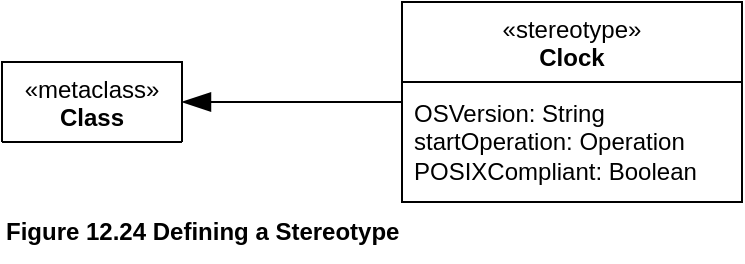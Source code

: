 <mxfile version="21.6.5" type="device" pages="8">
  <diagram name="Fig. 12.24" id="-9gmDzZ07Eyo2ONmhZ_K">
    <mxGraphModel dx="880" dy="511" grid="1" gridSize="10" guides="1" tooltips="1" connect="1" arrows="1" fold="1" page="1" pageScale="1" pageWidth="1169" pageHeight="827" math="0" shadow="0">
      <root>
        <mxCell id="0" />
        <mxCell id="1" parent="0" />
        <mxCell id="NRaokr2PaoaGWwxYJHFl-1" value="«metaclass»&lt;br&gt;&lt;b&gt;Class&lt;/b&gt;" style="swimlane;fontStyle=0;align=center;verticalAlign=top;childLayout=stackLayout;horizontal=1;startSize=48;horizontalStack=0;resizeParent=1;resizeParentMax=0;resizeLast=0;collapsible=0;marginBottom=0;html=1;whiteSpace=wrap;" parent="1" vertex="1">
          <mxGeometry y="30" width="90" height="40" as="geometry" />
        </mxCell>
        <mxCell id="NRaokr2PaoaGWwxYJHFl-4" style="edgeStyle=orthogonalEdgeStyle;rounded=0;orthogonalLoop=1;jettySize=auto;html=1;entryX=1;entryY=0.5;entryDx=0;entryDy=0;endSize=12;endArrow=blockThin;endFill=1;" parent="1" source="NRaokr2PaoaGWwxYJHFl-2" target="NRaokr2PaoaGWwxYJHFl-1" edge="1">
          <mxGeometry relative="1" as="geometry" />
        </mxCell>
        <mxCell id="NRaokr2PaoaGWwxYJHFl-2" value="«stereotype»&lt;br&gt;&lt;b&gt;Clock&lt;/b&gt;" style="swimlane;fontStyle=0;align=center;verticalAlign=top;childLayout=stackLayout;horizontal=1;startSize=40;horizontalStack=0;resizeParent=1;resizeParentMax=0;resizeLast=0;collapsible=0;marginBottom=0;html=1;whiteSpace=wrap;" parent="1" vertex="1">
          <mxGeometry x="200" width="170" height="100" as="geometry" />
        </mxCell>
        <mxCell id="NRaokr2PaoaGWwxYJHFl-3" value="OSVersion: String&lt;br&gt;startOperation: Operation&lt;br&gt;POSIXCompliant: Boolean" style="text;html=1;strokeColor=none;fillColor=none;align=left;verticalAlign=middle;spacingLeft=4;spacingRight=4;overflow=hidden;rotatable=0;points=[[0,0.5],[1,0.5]];portConstraint=eastwest;whiteSpace=wrap;" parent="NRaokr2PaoaGWwxYJHFl-2" vertex="1">
          <mxGeometry y="40" width="170" height="60" as="geometry" />
        </mxCell>
        <mxCell id="NRaokr2PaoaGWwxYJHFl-5" value="&lt;b&gt;Figure 12.24 Defining a Stereotype&lt;/b&gt;" style="text;html=1;align=left;verticalAlign=middle;resizable=0;points=[];autosize=1;strokeColor=none;fillColor=none;" parent="1" vertex="1">
          <mxGeometry y="100" width="220" height="30" as="geometry" />
        </mxCell>
      </root>
    </mxGraphModel>
  </diagram>
  <diagram name="Fig. 12.25" id="6K76hDjOVkO4jY5QAG9M">
    <mxGraphModel dx="880" dy="511" grid="1" gridSize="10" guides="1" tooltips="1" connect="1" arrows="1" fold="1" page="1" pageScale="1" pageWidth="1169" pageHeight="827" math="0" shadow="0">
      <root>
        <mxCell id="I7KEVsQi_iXyrKsETJeq-0" />
        <mxCell id="I7KEVsQi_iXyrKsETJeq-1" parent="I7KEVsQi_iXyrKsETJeq-0" />
        <mxCell id="I7KEVsQi_iXyrKsETJeq-7" value="«Clock»&lt;br&gt;&lt;b&gt;StopWatch&lt;/b&gt;" style="swimlane;fontStyle=0;align=center;verticalAlign=middle;childLayout=stackLayout;horizontal=1;startSize=60;horizontalStack=0;resizeParent=1;resizeParentMax=0;resizeLast=0;collapsible=0;marginBottom=0;html=1;whiteSpace=wrap;" parent="I7KEVsQi_iXyrKsETJeq-1" vertex="1">
          <mxGeometry width="110" height="60" as="geometry" />
        </mxCell>
        <mxCell id="I7KEVsQi_iXyrKsETJeq-8" value="«Creator, Clock»&lt;br&gt;&lt;b&gt;StopWatch&lt;/b&gt;" style="swimlane;fontStyle=0;align=center;verticalAlign=middle;childLayout=stackLayout;horizontal=1;startSize=60;horizontalStack=0;resizeParent=1;resizeParentMax=0;resizeLast=0;collapsible=0;marginBottom=0;html=1;whiteSpace=wrap;" parent="I7KEVsQi_iXyrKsETJeq-1" vertex="1">
          <mxGeometry y="80" width="110" height="60" as="geometry" />
        </mxCell>
        <mxCell id="I7KEVsQi_iXyrKsETJeq-9" value="&lt;b&gt;StopWatch&lt;/b&gt;" style="whiteSpace=wrap;html=1;spacingTop=12;" parent="I7KEVsQi_iXyrKsETJeq-1" vertex="1">
          <mxGeometry x="160" width="120" height="60" as="geometry" />
        </mxCell>
        <mxCell id="I7KEVsQi_iXyrKsETJeq-10" value="&lt;b&gt;StopWatch&lt;/b&gt;" style="whiteSpace=wrap;html=1;spacingTop=18;" parent="I7KEVsQi_iXyrKsETJeq-1" vertex="1">
          <mxGeometry x="160" y="80" width="120" height="60" as="geometry" />
        </mxCell>
        <mxCell id="I7KEVsQi_iXyrKsETJeq-11" value="&lt;b&gt;StopWatch&lt;/b&gt;" style="sketch=0;pointerEvents=1;shadow=0;dashed=0;html=1;strokeColor=none;fillColor=#505050;labelPosition=center;verticalLabelPosition=bottom;verticalAlign=top;outlineConnect=0;align=center;shape=mxgraph.office.concepts.clock;" parent="I7KEVsQi_iXyrKsETJeq-1" vertex="1">
          <mxGeometry x="335" width="35" height="35" as="geometry" />
        </mxCell>
        <mxCell id="I7KEVsQi_iXyrKsETJeq-12" value="" style="sketch=0;pointerEvents=1;shadow=0;dashed=0;html=1;strokeColor=none;fillColor=#505050;labelPosition=center;verticalLabelPosition=bottom;verticalAlign=top;outlineConnect=0;align=center;shape=mxgraph.office.concepts.clock;" parent="I7KEVsQi_iXyrKsETJeq-1" vertex="1">
          <mxGeometry x="250" y="10" width="20" height="20" as="geometry" />
        </mxCell>
        <mxCell id="I7KEVsQi_iXyrKsETJeq-13" value="" style="sketch=0;pointerEvents=1;shadow=0;dashed=0;html=1;strokeColor=none;fillColor=#505050;labelPosition=center;verticalLabelPosition=bottom;verticalAlign=top;outlineConnect=0;align=center;shape=mxgraph.office.concepts.clock;" parent="I7KEVsQi_iXyrKsETJeq-1" vertex="1">
          <mxGeometry x="250" y="90" width="20" height="20" as="geometry" />
        </mxCell>
        <mxCell id="I7KEVsQi_iXyrKsETJeq-14" value="" style="shape=umlActor;verticalLabelPosition=bottom;verticalAlign=top;html=1;outlineConnect=0;" parent="I7KEVsQi_iXyrKsETJeq-1" vertex="1">
          <mxGeometry x="230" y="90" width="10" height="20" as="geometry" />
        </mxCell>
        <mxCell id="I7KEVsQi_iXyrKsETJeq-15" value="&lt;b&gt;Figure 12.25 Presentation Options for an Extended Class&lt;/b&gt;" style="text;html=1;align=left;verticalAlign=middle;resizable=0;points=[];autosize=1;strokeColor=none;fillColor=none;" parent="I7KEVsQi_iXyrKsETJeq-1" vertex="1">
          <mxGeometry y="140" width="350" height="30" as="geometry" />
        </mxCell>
      </root>
    </mxGraphModel>
  </diagram>
  <diagram id="DnRP_BA48VP7wtW9L9I2" name="Fig. 12.26">
    <mxGraphModel dx="880" dy="545" grid="1" gridSize="10" guides="1" tooltips="1" connect="1" arrows="1" fold="1" page="1" pageScale="1" pageWidth="1169" pageHeight="827" math="0" shadow="0">
      <root>
        <mxCell id="0" />
        <mxCell id="1" parent="0" />
        <mxCell id="L2bsI77y_LTAUiJe4VnX-3" style="edgeStyle=orthogonalEdgeStyle;rounded=0;orthogonalLoop=1;jettySize=auto;html=1;exitX=0.5;exitY=1;exitDx=0;exitDy=0;endArrow=none;endFill=0;" edge="1" parent="1" source="L2bsI77y_LTAUiJe4VnX-1" target="L2bsI77y_LTAUiJe4VnX-2">
          <mxGeometry relative="1" as="geometry" />
        </mxCell>
        <mxCell id="L2bsI77y_LTAUiJe4VnX-8" value="type" style="edgeLabel;html=1;align=center;verticalAlign=middle;resizable=0;points=[];fontSize=11;fontFamily=Helvetica;fontColor=default;" vertex="1" connectable="0" parent="L2bsI77y_LTAUiJe4VnX-3">
          <mxGeometry x="-0.06" y="4" relative="1" as="geometry">
            <mxPoint x="10" as="offset" />
          </mxGeometry>
        </mxCell>
        <mxCell id="L2bsI77y_LTAUiJe4VnX-1" value="&lt;p style=&quot;margin:0px;margin-top:4px;text-align:center;text-decoration:underline;&quot;&gt;&lt;b&gt;:Class&lt;/b&gt;&lt;/p&gt;&lt;hr&gt;&lt;p style=&quot;margin:0px;margin-left:8px;&quot;&gt;name = &quot;Class&quot;&lt;/p&gt;" style="verticalAlign=top;align=left;overflow=fill;fontSize=12;fontFamily=Helvetica;html=1;whiteSpace=wrap;" vertex="1" parent="1">
          <mxGeometry width="120" height="60" as="geometry" />
        </mxCell>
        <mxCell id="L2bsI77y_LTAUiJe4VnX-5" style="edgeStyle=orthogonalEdgeStyle;shape=connector;rounded=0;orthogonalLoop=1;jettySize=auto;html=1;labelBackgroundColor=default;strokeColor=default;fontFamily=Helvetica;fontSize=11;fontColor=default;endArrow=none;endFill=0;" edge="1" parent="1" source="L2bsI77y_LTAUiJe4VnX-2" target="L2bsI77y_LTAUiJe4VnX-4">
          <mxGeometry relative="1" as="geometry" />
        </mxCell>
        <mxCell id="L2bsI77y_LTAUiJe4VnX-9" value="memberEnd" style="edgeLabel;html=1;align=center;verticalAlign=middle;resizable=0;points=[];fontSize=11;fontFamily=Helvetica;fontColor=default;" vertex="1" connectable="0" parent="L2bsI77y_LTAUiJe4VnX-5">
          <mxGeometry x="-0.15" y="-1" relative="1" as="geometry">
            <mxPoint y="10" as="offset" />
          </mxGeometry>
        </mxCell>
        <mxCell id="L2bsI77y_LTAUiJe4VnX-14" style="edgeStyle=orthogonalEdgeStyle;shape=connector;rounded=0;orthogonalLoop=1;jettySize=auto;html=1;exitX=1;exitY=0.25;exitDx=0;exitDy=0;entryX=0;entryY=0.5;entryDx=0;entryDy=0;labelBackgroundColor=default;strokeColor=default;fontFamily=Helvetica;fontSize=11;fontColor=default;endArrow=none;endFill=0;" edge="1" parent="1" source="L2bsI77y_LTAUiJe4VnX-2" target="L2bsI77y_LTAUiJe4VnX-11">
          <mxGeometry relative="1" as="geometry">
            <Array as="points">
              <mxPoint x="160" y="135" />
              <mxPoint x="160" y="30" />
            </Array>
          </mxGeometry>
        </mxCell>
        <mxCell id="L2bsI77y_LTAUiJe4VnX-15" value="ownedAttribute" style="edgeLabel;html=1;align=center;verticalAlign=middle;resizable=0;points=[];fontSize=11;fontFamily=Helvetica;fontColor=default;" vertex="1" connectable="0" parent="L2bsI77y_LTAUiJe4VnX-14">
          <mxGeometry x="-0.586" y="-2" relative="1" as="geometry">
            <mxPoint x="39" y="7" as="offset" />
          </mxGeometry>
        </mxCell>
        <mxCell id="L2bsI77y_LTAUiJe4VnX-2" value="&lt;p style=&quot;margin:0px;margin-top:4px;text-align:center;text-decoration:underline;&quot;&gt;&lt;b&gt;:Property&lt;/b&gt;&lt;/p&gt;&lt;hr&gt;&lt;p style=&quot;margin:0px;margin-left:8px;&quot;&gt;isComposite = false&lt;/p&gt;" style="verticalAlign=top;align=left;overflow=fill;fontSize=12;fontFamily=Helvetica;html=1;whiteSpace=wrap;" vertex="1" parent="1">
          <mxGeometry y="120" width="120" height="60" as="geometry" />
        </mxCell>
        <mxCell id="L2bsI77y_LTAUiJe4VnX-7" style="edgeStyle=orthogonalEdgeStyle;shape=connector;rounded=0;orthogonalLoop=1;jettySize=auto;html=1;labelBackgroundColor=default;strokeColor=default;fontFamily=Helvetica;fontSize=11;fontColor=default;endArrow=none;endFill=0;" edge="1" parent="1" source="L2bsI77y_LTAUiJe4VnX-4" target="L2bsI77y_LTAUiJe4VnX-6">
          <mxGeometry relative="1" as="geometry" />
        </mxCell>
        <mxCell id="L2bsI77y_LTAUiJe4VnX-10" value="ownedEnd,&lt;br&gt;memberEnd" style="edgeLabel;html=1;align=center;verticalAlign=middle;resizable=0;points=[];fontSize=11;fontFamily=Helvetica;fontColor=default;" vertex="1" connectable="0" parent="L2bsI77y_LTAUiJe4VnX-7">
          <mxGeometry x="-0.2" relative="1" as="geometry">
            <mxPoint x="13" y="16" as="offset" />
          </mxGeometry>
        </mxCell>
        <mxCell id="L2bsI77y_LTAUiJe4VnX-4" value="&lt;p style=&quot;margin:0px;margin-top:4px;text-align:center;text-decoration:underline;&quot;&gt;&lt;b&gt;:Extension&lt;/b&gt;&lt;/p&gt;&lt;hr&gt;&lt;p style=&quot;margin:0px;margin-left:8px;&quot;&gt;isRequired = false&lt;/p&gt;" style="verticalAlign=top;align=left;overflow=fill;fontSize=12;fontFamily=Helvetica;html=1;whiteSpace=wrap;fontColor=default;" vertex="1" parent="1">
          <mxGeometry x="200" y="120" width="120" height="60" as="geometry" />
        </mxCell>
        <mxCell id="L2bsI77y_LTAUiJe4VnX-12" style="edgeStyle=orthogonalEdgeStyle;shape=connector;rounded=0;orthogonalLoop=1;jettySize=auto;html=1;labelBackgroundColor=default;strokeColor=default;fontFamily=Helvetica;fontSize=11;fontColor=default;endArrow=none;endFill=0;" edge="1" parent="1" source="L2bsI77y_LTAUiJe4VnX-6" target="L2bsI77y_LTAUiJe4VnX-11">
          <mxGeometry relative="1" as="geometry" />
        </mxCell>
        <mxCell id="L2bsI77y_LTAUiJe4VnX-13" value="type" style="edgeLabel;html=1;align=center;verticalAlign=middle;resizable=0;points=[];fontSize=11;fontFamily=Helvetica;fontColor=default;" vertex="1" connectable="0" parent="L2bsI77y_LTAUiJe4VnX-12">
          <mxGeometry x="0.28" y="1" relative="1" as="geometry">
            <mxPoint x="-16" as="offset" />
          </mxGeometry>
        </mxCell>
        <mxCell id="L2bsI77y_LTAUiJe4VnX-6" value="&lt;p style=&quot;margin:0px;margin-top:4px;text-align:center;text-decoration:underline;&quot;&gt;&lt;b&gt;:ExtensionEnd&lt;/b&gt;&lt;/p&gt;&lt;hr&gt;&lt;p style=&quot;margin:0px;margin-left:8px;&quot;&gt;isComposite = true&lt;/p&gt;" style="verticalAlign=top;align=left;overflow=fill;fontSize=12;fontFamily=Helvetica;html=1;whiteSpace=wrap;fontColor=default;" vertex="1" parent="1">
          <mxGeometry x="400" y="120" width="120" height="60" as="geometry" />
        </mxCell>
        <mxCell id="L2bsI77y_LTAUiJe4VnX-17" style="edgeStyle=orthogonalEdgeStyle;shape=connector;rounded=0;orthogonalLoop=1;jettySize=auto;html=1;labelBackgroundColor=default;strokeColor=default;fontFamily=Helvetica;fontSize=11;fontColor=default;endArrow=none;endFill=0;" edge="1" parent="1" source="L2bsI77y_LTAUiJe4VnX-11" target="L2bsI77y_LTAUiJe4VnX-16">
          <mxGeometry relative="1" as="geometry" />
        </mxCell>
        <mxCell id="L2bsI77y_LTAUiJe4VnX-21" style="edgeStyle=orthogonalEdgeStyle;shape=connector;rounded=0;orthogonalLoop=1;jettySize=auto;html=1;labelBackgroundColor=default;strokeColor=default;fontFamily=Helvetica;fontSize=11;fontColor=default;endArrow=none;endFill=0;entryX=0;entryY=0.5;entryDx=0;entryDy=0;" edge="1" parent="1" source="L2bsI77y_LTAUiJe4VnX-11" target="L2bsI77y_LTAUiJe4VnX-20">
          <mxGeometry relative="1" as="geometry" />
        </mxCell>
        <mxCell id="L2bsI77y_LTAUiJe4VnX-23" style="edgeStyle=orthogonalEdgeStyle;shape=connector;rounded=0;orthogonalLoop=1;jettySize=auto;html=1;labelBackgroundColor=default;strokeColor=default;fontFamily=Helvetica;fontSize=11;fontColor=default;endArrow=none;endFill=0;entryX=0;entryY=0.5;entryDx=0;entryDy=0;" edge="1" parent="1" source="L2bsI77y_LTAUiJe4VnX-11" target="L2bsI77y_LTAUiJe4VnX-22">
          <mxGeometry relative="1" as="geometry" />
        </mxCell>
        <mxCell id="L2bsI77y_LTAUiJe4VnX-11" value="&lt;p style=&quot;margin:0px;margin-top:4px;text-align:center;text-decoration:underline;&quot;&gt;&lt;b&gt;:Stereotype&lt;/b&gt;&lt;/p&gt;&lt;hr&gt;&lt;p style=&quot;margin:0px;margin-left:8px;&quot;&gt;name = &quot;Clock&quot;&lt;/p&gt;" style="verticalAlign=top;align=left;overflow=fill;fontSize=12;fontFamily=Helvetica;html=1;whiteSpace=wrap;fontColor=default;" vertex="1" parent="1">
          <mxGeometry x="400" width="120" height="60" as="geometry" />
        </mxCell>
        <mxCell id="L2bsI77y_LTAUiJe4VnX-27" style="edgeStyle=orthogonalEdgeStyle;shape=connector;rounded=0;orthogonalLoop=1;jettySize=auto;html=1;labelBackgroundColor=default;strokeColor=default;fontFamily=Helvetica;fontSize=11;fontColor=default;endArrow=none;endFill=0;" edge="1" parent="1" source="L2bsI77y_LTAUiJe4VnX-16" target="L2bsI77y_LTAUiJe4VnX-26">
          <mxGeometry relative="1" as="geometry" />
        </mxCell>
        <mxCell id="L2bsI77y_LTAUiJe4VnX-28" value="type" style="edgeLabel;html=1;align=center;verticalAlign=middle;resizable=0;points=[];fontSize=11;fontFamily=Helvetica;fontColor=default;" vertex="1" connectable="0" parent="L2bsI77y_LTAUiJe4VnX-27">
          <mxGeometry x="0.1" relative="1" as="geometry">
            <mxPoint x="10" y="-10" as="offset" />
          </mxGeometry>
        </mxCell>
        <mxCell id="L2bsI77y_LTAUiJe4VnX-16" value="&lt;p style=&quot;margin:0px;margin-top:4px;text-align:center;text-decoration:underline;&quot;&gt;&lt;b&gt;:Property&lt;/b&gt;&lt;/p&gt;&lt;hr&gt;&lt;p style=&quot;margin:0px;margin-left:8px;&quot;&gt;name = &quot;OSVersion&quot;&lt;/p&gt;" style="verticalAlign=top;align=left;overflow=fill;fontSize=12;fontFamily=Helvetica;html=1;whiteSpace=wrap;fontColor=default;" vertex="1" parent="1">
          <mxGeometry x="560" width="160" height="60" as="geometry" />
        </mxCell>
        <mxCell id="L2bsI77y_LTAUiJe4VnX-31" style="edgeStyle=orthogonalEdgeStyle;shape=connector;rounded=0;orthogonalLoop=1;jettySize=auto;html=1;labelBackgroundColor=default;strokeColor=default;fontFamily=Helvetica;fontSize=11;fontColor=default;endArrow=none;endFill=0;" edge="1" parent="1" source="L2bsI77y_LTAUiJe4VnX-20" target="L2bsI77y_LTAUiJe4VnX-30">
          <mxGeometry relative="1" as="geometry" />
        </mxCell>
        <mxCell id="L2bsI77y_LTAUiJe4VnX-32" value="type" style="edgeLabel;html=1;align=center;verticalAlign=middle;resizable=0;points=[];fontSize=11;fontFamily=Helvetica;fontColor=default;" vertex="1" connectable="0" parent="L2bsI77y_LTAUiJe4VnX-31">
          <mxGeometry relative="1" as="geometry">
            <mxPoint x="12" y="-11" as="offset" />
          </mxGeometry>
        </mxCell>
        <mxCell id="L2bsI77y_LTAUiJe4VnX-20" value="&lt;p style=&quot;margin:0px;margin-top:4px;text-align:center;text-decoration:underline;&quot;&gt;&lt;b&gt;:Property&lt;/b&gt;&lt;/p&gt;&lt;hr&gt;&lt;p style=&quot;margin:0px;margin-left:8px;&quot;&gt;name = &quot;startOeration&quot;&lt;/p&gt;" style="verticalAlign=top;align=left;overflow=fill;fontSize=12;fontFamily=Helvetica;html=1;whiteSpace=wrap;fontColor=default;" vertex="1" parent="1">
          <mxGeometry x="560" y="120" width="160" height="60" as="geometry" />
        </mxCell>
        <mxCell id="L2bsI77y_LTAUiJe4VnX-34" style="edgeStyle=orthogonalEdgeStyle;shape=connector;rounded=0;orthogonalLoop=1;jettySize=auto;html=1;labelBackgroundColor=default;strokeColor=default;fontFamily=Helvetica;fontSize=11;fontColor=default;endArrow=none;endFill=0;" edge="1" parent="1" source="L2bsI77y_LTAUiJe4VnX-22" target="L2bsI77y_LTAUiJe4VnX-33">
          <mxGeometry relative="1" as="geometry" />
        </mxCell>
        <mxCell id="L2bsI77y_LTAUiJe4VnX-35" value="type" style="edgeLabel;html=1;align=center;verticalAlign=middle;resizable=0;points=[];fontSize=11;fontFamily=Helvetica;fontColor=default;" vertex="1" connectable="0" parent="L2bsI77y_LTAUiJe4VnX-34">
          <mxGeometry x="0.267" y="1" relative="1" as="geometry">
            <mxPoint x="4" y="-10" as="offset" />
          </mxGeometry>
        </mxCell>
        <mxCell id="L2bsI77y_LTAUiJe4VnX-22" value="&lt;p style=&quot;margin:0px;margin-top:4px;text-align:center;text-decoration:underline;&quot;&gt;&lt;b&gt;:Property&lt;/b&gt;&lt;/p&gt;&lt;hr&gt;&lt;p style=&quot;margin:0px;margin-left:8px;&quot;&gt;name = &quot;POSIXCompliant&quot;&lt;/p&gt;" style="verticalAlign=top;align=left;overflow=fill;fontSize=12;fontFamily=Helvetica;html=1;whiteSpace=wrap;fontColor=default;" vertex="1" parent="1">
          <mxGeometry x="560" y="220" width="160" height="60" as="geometry" />
        </mxCell>
        <mxCell id="L2bsI77y_LTAUiJe4VnX-26" value="&lt;p style=&quot;margin:0px;margin-top:4px;text-align:center;text-decoration:underline;&quot;&gt;&lt;b&gt;:PrimitiveType&lt;/b&gt;&lt;/p&gt;&lt;hr&gt;&lt;p style=&quot;margin:0px;margin-left:8px;&quot;&gt;name = &quot;String&quot;&lt;/p&gt;" style="verticalAlign=top;align=left;overflow=fill;fontSize=12;fontFamily=Helvetica;html=1;whiteSpace=wrap;fontColor=default;" vertex="1" parent="1">
          <mxGeometry x="780" width="120" height="60" as="geometry" />
        </mxCell>
        <mxCell id="L2bsI77y_LTAUiJe4VnX-30" value="&lt;p style=&quot;margin:0px;margin-top:4px;text-align:center;text-decoration:underline;&quot;&gt;&lt;b&gt;:Class&lt;/b&gt;&lt;/p&gt;&lt;hr&gt;&lt;p style=&quot;margin:0px;margin-left:8px;&quot;&gt;name = &quot;Operation&quot;&lt;/p&gt;" style="verticalAlign=top;align=left;overflow=fill;fontSize=12;fontFamily=Helvetica;html=1;whiteSpace=wrap;fontColor=default;" vertex="1" parent="1">
          <mxGeometry x="780" y="120" width="140" height="60" as="geometry" />
        </mxCell>
        <mxCell id="L2bsI77y_LTAUiJe4VnX-33" value="&lt;p style=&quot;margin:0px;margin-top:4px;text-align:center;text-decoration:underline;&quot;&gt;&lt;b&gt;:PrimitiveType&lt;/b&gt;&lt;/p&gt;&lt;hr&gt;&lt;p style=&quot;margin:0px;margin-left:8px;&quot;&gt;name = &quot;Boolean&quot;&lt;/p&gt;" style="verticalAlign=top;align=left;overflow=fill;fontSize=12;fontFamily=Helvetica;html=1;whiteSpace=wrap;fontColor=default;" vertex="1" parent="1">
          <mxGeometry x="780" y="220" width="130" height="60" as="geometry" />
        </mxCell>
        <mxCell id="L2bsI77y_LTAUiJe4VnX-36" value="&lt;b&gt;Figure 12.26 An Instance Diagram when Defining a Stereotype&lt;/b&gt;" style="text;html=1;align=left;verticalAlign=middle;resizable=0;points=[];autosize=1;strokeColor=none;fillColor=none;fontSize=11;fontFamily=Helvetica;fontColor=default;" vertex="1" parent="1">
          <mxGeometry y="280" width="350" height="30" as="geometry" />
        </mxCell>
      </root>
    </mxGraphModel>
  </diagram>
  <diagram id="SQMLAIwadkvvGh_mCprM" name="Fig. 12.27">
    <mxGraphModel dx="880" dy="545" grid="1" gridSize="10" guides="1" tooltips="1" connect="1" arrows="1" fold="1" page="1" pageScale="1" pageWidth="1169" pageHeight="827" math="0" shadow="0">
      <root>
        <mxCell id="0" />
        <mxCell id="1" parent="0" />
        <mxCell id="RvCCCSQ_e1oQ-5Q8yr0Z-1" value="«metaclass»&lt;br&gt;&lt;b&gt;Component&lt;/b&gt;" style="swimlane;fontStyle=0;align=center;verticalAlign=top;childLayout=stackLayout;horizontal=1;startSize=48;horizontalStack=0;resizeParent=1;resizeParentMax=0;resizeLast=0;collapsible=0;marginBottom=0;html=1;whiteSpace=wrap;fontFamily=Helvetica;fontSize=11;fontColor=default;" vertex="1" parent="1">
          <mxGeometry y="30" width="90" height="40" as="geometry" />
        </mxCell>
        <mxCell id="RvCCCSQ_e1oQ-5Q8yr0Z-2" value="«metaclass»&lt;br&gt;&lt;b&gt;Class&lt;/b&gt;" style="swimlane;fontStyle=0;align=center;verticalAlign=top;childLayout=stackLayout;horizontal=1;startSize=48;horizontalStack=0;resizeParent=1;resizeParentMax=0;resizeLast=0;collapsible=0;marginBottom=0;html=1;whiteSpace=wrap;fontFamily=Helvetica;fontSize=11;fontColor=default;" vertex="1" parent="1">
          <mxGeometry y="140" width="90" height="40" as="geometry" />
        </mxCell>
        <mxCell id="RvCCCSQ_e1oQ-5Q8yr0Z-5" style="edgeStyle=orthogonalEdgeStyle;shape=connector;rounded=0;orthogonalLoop=1;jettySize=auto;html=1;entryX=1;entryY=0.5;entryDx=0;entryDy=0;labelBackgroundColor=default;strokeColor=default;fontFamily=Helvetica;fontSize=11;fontColor=default;endArrow=blockThin;endFill=1;endSize=12;" edge="1" parent="1" source="RvCCCSQ_e1oQ-5Q8yr0Z-3" target="RvCCCSQ_e1oQ-5Q8yr0Z-1">
          <mxGeometry relative="1" as="geometry" />
        </mxCell>
        <mxCell id="RvCCCSQ_e1oQ-5Q8yr0Z-3" value="«stereotype»&lt;br&gt;&lt;b&gt;Clock&lt;/b&gt;" style="swimlane;fontStyle=0;align=center;verticalAlign=top;childLayout=stackLayout;horizontal=1;startSize=40;horizontalStack=0;resizeParent=1;resizeParentMax=0;resizeLast=0;collapsible=0;marginBottom=0;html=1;whiteSpace=wrap;" vertex="1" parent="1">
          <mxGeometry x="200" width="170" height="100" as="geometry" />
        </mxCell>
        <mxCell id="RvCCCSQ_e1oQ-5Q8yr0Z-4" value="OSVersion: String&lt;br&gt;startOperation: Operation&lt;br&gt;POSIXCompliant: Boolean" style="text;html=1;strokeColor=none;fillColor=none;align=left;verticalAlign=middle;spacingLeft=4;spacingRight=4;overflow=hidden;rotatable=0;points=[[0,0.5],[1,0.5]];portConstraint=eastwest;whiteSpace=wrap;" vertex="1" parent="RvCCCSQ_e1oQ-5Q8yr0Z-3">
          <mxGeometry y="40" width="170" height="60" as="geometry" />
        </mxCell>
        <mxCell id="RvCCCSQ_e1oQ-5Q8yr0Z-8" style="edgeStyle=orthogonalEdgeStyle;shape=connector;rounded=0;orthogonalLoop=1;jettySize=auto;html=1;labelBackgroundColor=default;strokeColor=default;fontFamily=Helvetica;fontSize=11;fontColor=default;endArrow=blockThin;endFill=1;endSize=12;" edge="1" parent="1" source="RvCCCSQ_e1oQ-5Q8yr0Z-6" target="RvCCCSQ_e1oQ-5Q8yr0Z-2">
          <mxGeometry relative="1" as="geometry" />
        </mxCell>
        <mxCell id="RvCCCSQ_e1oQ-5Q8yr0Z-9" value="{required}" style="edgeLabel;html=1;align=center;verticalAlign=middle;resizable=0;points=[];fontSize=11;fontFamily=Helvetica;fontColor=default;labelBackgroundColor=none;" vertex="1" connectable="0" parent="RvCCCSQ_e1oQ-5Q8yr0Z-8">
          <mxGeometry x="-0.218" relative="1" as="geometry">
            <mxPoint y="10" as="offset" />
          </mxGeometry>
        </mxCell>
        <mxCell id="RvCCCSQ_e1oQ-5Q8yr0Z-6" value="«stereotype»&lt;br&gt;&lt;b&gt;Creator&lt;/b&gt;" style="swimlane;fontStyle=0;align=center;verticalAlign=top;childLayout=stackLayout;horizontal=1;startSize=40;horizontalStack=0;resizeParent=1;resizeParentMax=0;resizeLast=0;collapsible=0;marginBottom=0;html=1;whiteSpace=wrap;" vertex="1" parent="1">
          <mxGeometry x="200" y="120" width="170" height="80" as="geometry" />
        </mxCell>
        <mxCell id="RvCCCSQ_e1oQ-5Q8yr0Z-7" value="author: String&lt;br&gt;date: String" style="text;html=1;strokeColor=none;fillColor=none;align=left;verticalAlign=middle;spacingLeft=4;spacingRight=4;overflow=hidden;rotatable=0;points=[[0,0.5],[1,0.5]];portConstraint=eastwest;whiteSpace=wrap;" vertex="1" parent="RvCCCSQ_e1oQ-5Q8yr0Z-6">
          <mxGeometry y="40" width="170" height="40" as="geometry" />
        </mxCell>
        <mxCell id="RvCCCSQ_e1oQ-5Q8yr0Z-10" style="shape=connector;rounded=0;orthogonalLoop=1;jettySize=auto;html=1;exitX=0;exitY=0.5;exitDx=0;exitDy=0;entryX=1;entryY=0.25;entryDx=0;entryDy=0;labelBackgroundColor=default;strokeColor=default;fontFamily=Helvetica;fontSize=11;fontColor=default;endArrow=blockThin;endFill=1;endSize=12;" edge="1" parent="1" source="RvCCCSQ_e1oQ-5Q8yr0Z-4" target="RvCCCSQ_e1oQ-5Q8yr0Z-2">
          <mxGeometry relative="1" as="geometry" />
        </mxCell>
        <mxCell id="RvCCCSQ_e1oQ-5Q8yr0Z-11" value="&lt;b&gt;Figure 12.27 Defining Multiple Stereotypes on Multiple Stereotypes&lt;/b&gt;" style="text;html=1;align=left;verticalAlign=middle;resizable=0;points=[];autosize=1;strokeColor=none;fillColor=none;fontSize=11;fontFamily=Helvetica;fontColor=default;" vertex="1" parent="1">
          <mxGeometry y="200" width="370" height="30" as="geometry" />
        </mxCell>
      </root>
    </mxGraphModel>
  </diagram>
  <diagram id="3A3hAMN4hup6qj-tyA2E" name="Fig. 12.28">
    <mxGraphModel dx="880" dy="545" grid="1" gridSize="10" guides="1" tooltips="1" connect="1" arrows="1" fold="1" page="1" pageScale="1" pageWidth="1169" pageHeight="827" math="0" shadow="0">
      <root>
        <mxCell id="0" />
        <mxCell id="1" parent="0" />
        <mxCell id="-Jm5fDFAu7JgLP3bpeTU-1" value="«Clock»&lt;br&gt;&lt;b&gt;StopWatch&lt;/b&gt;" style="swimlane;fontStyle=0;align=center;verticalAlign=middle;childLayout=stackLayout;horizontal=1;startSize=60;horizontalStack=0;resizeParent=1;resizeParentMax=0;resizeLast=0;collapsible=0;marginBottom=0;html=1;whiteSpace=wrap;" vertex="1" parent="1">
          <mxGeometry width="110" height="60" as="geometry" />
        </mxCell>
        <mxCell id="-Jm5fDFAu7JgLP3bpeTU-2" value="&lt;b&gt;Figure 12.28 Using a Stereotype&lt;/b&gt;" style="text;html=1;align=left;verticalAlign=middle;resizable=0;points=[];autosize=1;strokeColor=none;fillColor=none;fontSize=11;fontFamily=Helvetica;fontColor=default;" vertex="1" parent="1">
          <mxGeometry y="60" width="190" height="30" as="geometry" />
        </mxCell>
      </root>
    </mxGraphModel>
  </diagram>
  <diagram id="sUZU-2nH2OSKQnP12ePc" name="Fig. 12.29">
    <mxGraphModel dx="880" dy="545" grid="1" gridSize="10" guides="1" tooltips="1" connect="1" arrows="1" fold="1" page="1" pageScale="1" pageWidth="1169" pageHeight="827" math="0" shadow="0">
      <root>
        <mxCell id="0" />
        <mxCell id="1" parent="0" />
        <mxCell id="N5hLH62XMQ2chOVkWE6B-1" value="«Clock»&lt;br&gt;&lt;b&gt;StopWatch&lt;/b&gt;" style="swimlane;fontStyle=0;align=center;verticalAlign=middle;childLayout=stackLayout;horizontal=1;startSize=50;horizontalStack=0;resizeParent=1;resizeParentMax=0;resizeLast=0;collapsible=0;marginBottom=0;html=1;whiteSpace=wrap;" vertex="1" parent="1">
          <mxGeometry x="15" width="90" height="50" as="geometry" />
        </mxCell>
        <mxCell id="N5hLH62XMQ2chOVkWE6B-3" style="edgeStyle=orthogonalEdgeStyle;shape=connector;rounded=0;orthogonalLoop=1;jettySize=auto;html=1;labelBackgroundColor=default;strokeColor=default;fontFamily=Helvetica;fontSize=11;fontColor=default;endArrow=oval;endFill=0;dashed=1;dashPattern=1 4;endSize=5;" edge="1" parent="1" source="N5hLH62XMQ2chOVkWE6B-2" target="N5hLH62XMQ2chOVkWE6B-1">
          <mxGeometry relative="1" as="geometry" />
        </mxCell>
        <mxCell id="N5hLH62XMQ2chOVkWE6B-2" value="«Clock»&lt;br&gt;OSVersion = &quot;3.32&quot;&lt;br&gt;startOperation = Click" style="shape=note2;boundedLbl=1;whiteSpace=wrap;html=1;size=12;verticalAlign=bottom;align=left;fontFamily=Helvetica;fontSize=11;fontColor=default;fillColor=none;gradientColor=none;" vertex="1" parent="1">
          <mxGeometry y="80" width="120" height="60" as="geometry" />
        </mxCell>
        <mxCell id="Rznpj361g_tBMAobXsxB-6" style="edgeStyle=orthogonalEdgeStyle;shape=connector;rounded=0;orthogonalLoop=1;jettySize=auto;html=1;labelBackgroundColor=default;strokeColor=default;fontFamily=Helvetica;fontSize=11;fontColor=default;endArrow=none;endFill=0;entryX=0.006;entryY=0.4;entryDx=0;entryDy=0;entryPerimeter=0;" edge="1" parent="1" source="Rznpj361g_tBMAobXsxB-1" target="Rznpj361g_tBMAobXsxB-5">
          <mxGeometry relative="1" as="geometry" />
        </mxCell>
        <mxCell id="Rznpj361g_tBMAobXsxB-8" value="baseClass" style="edgeLabel;html=1;align=center;verticalAlign=middle;resizable=0;points=[];fontSize=11;fontFamily=Helvetica;fontColor=default;" vertex="1" connectable="0" parent="Rznpj361g_tBMAobXsxB-6">
          <mxGeometry x="-0.624" y="2" relative="1" as="geometry">
            <mxPoint x="12" y="12" as="offset" />
          </mxGeometry>
        </mxCell>
        <mxCell id="Rznpj361g_tBMAobXsxB-9" value="extensionClock" style="edgeLabel;html=1;align=center;verticalAlign=middle;resizable=0;points=[];fontSize=11;fontFamily=Helvetica;fontColor=default;" vertex="1" connectable="0" parent="Rznpj361g_tBMAobXsxB-6">
          <mxGeometry x="0.446" relative="1" as="geometry">
            <mxPoint x="-16" y="-10" as="offset" />
          </mxGeometry>
        </mxCell>
        <mxCell id="Rznpj361g_tBMAobXsxB-1" value="&lt;p style=&quot;margin:0px;margin-top:4px;text-align:center;text-decoration:underline;&quot;&gt;&lt;b&gt;:Class&lt;/b&gt;&lt;/p&gt;&lt;hr&gt;&lt;p style=&quot;margin:0px;margin-left:8px;&quot;&gt;name = &quot;Stopwatch&quot;&lt;/p&gt;" style="verticalAlign=top;align=left;overflow=fill;fontSize=12;fontFamily=Helvetica;html=1;whiteSpace=wrap;fontColor=default;" vertex="1" parent="1">
          <mxGeometry x="160" y="3" width="140" height="50" as="geometry" />
        </mxCell>
        <mxCell id="Rznpj361g_tBMAobXsxB-3" style="edgeStyle=orthogonalEdgeStyle;shape=connector;rounded=0;orthogonalLoop=1;jettySize=auto;html=1;exitX=0.5;exitY=0;exitDx=0;exitDy=0;entryX=0.5;entryY=1;entryDx=0;entryDy=0;labelBackgroundColor=default;strokeColor=default;fontFamily=Helvetica;fontSize=11;fontColor=default;endArrow=none;endFill=0;" edge="1" parent="1" source="Rznpj361g_tBMAobXsxB-2" target="Rznpj361g_tBMAobXsxB-1">
          <mxGeometry relative="1" as="geometry" />
        </mxCell>
        <mxCell id="Rznpj361g_tBMAobXsxB-4" value="ownedOperation" style="edgeLabel;html=1;align=center;verticalAlign=middle;resizable=0;points=[];fontSize=11;fontFamily=Helvetica;fontColor=default;" vertex="1" connectable="0" parent="Rznpj361g_tBMAobXsxB-3">
          <mxGeometry x="-0.514" y="-1" relative="1" as="geometry">
            <mxPoint x="46" as="offset" />
          </mxGeometry>
        </mxCell>
        <mxCell id="Rznpj361g_tBMAobXsxB-7" style="shape=connector;rounded=0;orthogonalLoop=1;jettySize=auto;html=1;exitX=1;exitY=0.5;exitDx=0;exitDy=0;entryX=0;entryY=0.75;entryDx=0;entryDy=0;labelBackgroundColor=default;strokeColor=default;fontFamily=Helvetica;fontSize=11;fontColor=default;endArrow=none;endFill=0;" edge="1" parent="1" source="Rznpj361g_tBMAobXsxB-2" target="Rznpj361g_tBMAobXsxB-5">
          <mxGeometry relative="1" as="geometry" />
        </mxCell>
        <mxCell id="Rznpj361g_tBMAobXsxB-10" value="startOperation" style="edgeLabel;html=1;align=center;verticalAlign=middle;resizable=0;points=[];fontSize=11;fontFamily=Helvetica;fontColor=default;" vertex="1" connectable="0" parent="Rznpj361g_tBMAobXsxB-7">
          <mxGeometry x="-0.49" y="-2" relative="1" as="geometry">
            <mxPoint x="20" y="20" as="offset" />
          </mxGeometry>
        </mxCell>
        <mxCell id="Rznpj361g_tBMAobXsxB-2" value="&lt;p style=&quot;margin:0px;margin-top:4px;text-align:center;text-decoration:underline;&quot;&gt;&lt;b&gt;:Operation&lt;/b&gt;&lt;/p&gt;&lt;hr&gt;&lt;p style=&quot;margin:0px;margin-left:8px;&quot;&gt;name = &quot;Click&quot;&lt;/p&gt;" style="verticalAlign=top;align=left;overflow=fill;fontSize=12;fontFamily=Helvetica;html=1;whiteSpace=wrap;fontColor=default;" vertex="1" parent="1">
          <mxGeometry x="160" y="120" width="140" height="50" as="geometry" />
        </mxCell>
        <mxCell id="Rznpj361g_tBMAobXsxB-5" value="&lt;p style=&quot;margin:0px;margin-top:4px;text-align:center;text-decoration:underline;&quot;&gt;&lt;b&gt;:Clock&lt;/b&gt;&lt;/p&gt;&lt;hr&gt;&lt;p style=&quot;margin:0px;margin-left:8px;&quot;&gt;OSVersion = &quot;3.32&quot;&lt;/p&gt;&lt;p style=&quot;margin:0px;margin-left:8px;&quot;&gt;POSIXCompliant = false&lt;/p&gt;" style="verticalAlign=top;align=left;overflow=fill;fontSize=12;fontFamily=Helvetica;html=1;whiteSpace=wrap;fontColor=default;fillColor=none;gradientColor=none;" vertex="1" parent="1">
          <mxGeometry x="400" width="160" height="70" as="geometry" />
        </mxCell>
        <mxCell id="Rznpj361g_tBMAobXsxB-11" value="&lt;b&gt;Figure 12.29 Showing Values of Stereotypes and a Simple Instance Specification&lt;/b&gt;" style="text;html=1;align=left;verticalAlign=middle;resizable=0;points=[];autosize=1;strokeColor=none;fillColor=none;fontSize=11;fontFamily=Helvetica;fontColor=default;" vertex="1" parent="1">
          <mxGeometry y="170" width="440" height="30" as="geometry" />
        </mxCell>
      </root>
    </mxGraphModel>
  </diagram>
  <diagram id="cT-2zczQSWDAYJGuq3rI" name="Fig. 12.30">
    <mxGraphModel dx="880" dy="545" grid="1" gridSize="10" guides="1" tooltips="1" connect="1" arrows="1" fold="1" page="1" pageScale="1" pageWidth="1169" pageHeight="827" math="0" shadow="0">
      <root>
        <mxCell id="0" />
        <mxCell id="1" parent="0" />
        <mxCell id="khkXePc2Rsb8v9XDKlvD-1" value="«Creator, Clock»&lt;br&gt;&lt;b&gt;StopWatch&lt;/b&gt;" style="swimlane;fontStyle=0;align=center;verticalAlign=middle;childLayout=stackLayout;horizontal=1;startSize=40;horizontalStack=0;resizeParent=1;resizeParentMax=0;resizeLast=0;collapsible=0;marginBottom=0;html=1;whiteSpace=wrap;" vertex="1" parent="1">
          <mxGeometry y="20" width="110" height="70" as="geometry" />
        </mxCell>
        <mxCell id="khkXePc2Rsb8v9XDKlvD-2" value="Click()" style="text;html=1;align=left;verticalAlign=middle;resizable=0;points=[];autosize=1;strokeColor=none;fillColor=none;fontSize=11;fontFamily=Helvetica;fontColor=default;" vertex="1" parent="khkXePc2Rsb8v9XDKlvD-1">
          <mxGeometry y="40" width="110" height="30" as="geometry" />
        </mxCell>
        <mxCell id="khkXePc2Rsb8v9XDKlvD-5" style="edgeStyle=orthogonalEdgeStyle;shape=connector;rounded=0;orthogonalLoop=1;jettySize=auto;html=1;exitX=0;exitY=0.5;exitDx=0;exitDy=0;exitPerimeter=0;entryX=1;entryY=0.5;entryDx=0;entryDy=0;labelBackgroundColor=default;strokeColor=default;fontFamily=Helvetica;fontSize=11;fontColor=default;endArrow=oval;endFill=0;dashed=1;dashPattern=1 4;endSize=6;" edge="1" parent="1" source="khkXePc2Rsb8v9XDKlvD-3" target="khkXePc2Rsb8v9XDKlvD-1">
          <mxGeometry relative="1" as="geometry" />
        </mxCell>
        <mxCell id="khkXePc2Rsb8v9XDKlvD-3" value="«Clock»&lt;br&gt;OSVersion = &quot;3.32&quot;&lt;br&gt;startOperation = Clicj&lt;br&gt;«Creator»&lt;br&gt;name = &quot;Jones&quot;&lt;br&gt;date = &quot;04-04-04&quot;" style="shape=note2;boundedLbl=1;whiteSpace=wrap;html=1;size=12;verticalAlign=top;align=left;fontFamily=Helvetica;fontSize=11;fontColor=default;fillColor=none;gradientColor=none;" vertex="1" parent="1">
          <mxGeometry x="200" width="130" height="110" as="geometry" />
        </mxCell>
        <mxCell id="khkXePc2Rsb8v9XDKlvD-4" value="&lt;b&gt;Figure 12.30 Using Stereotypes and Showing Values&lt;/b&gt;" style="text;html=1;align=left;verticalAlign=middle;resizable=0;points=[];autosize=1;strokeColor=none;fillColor=none;fontSize=11;fontFamily=Helvetica;fontColor=default;" vertex="1" parent="1">
          <mxGeometry y="110" width="300" height="30" as="geometry" />
        </mxCell>
      </root>
    </mxGraphModel>
  </diagram>
  <diagram id="yrH7ZSOsBpXNNGyHD7Q2" name="Fig. 12.31">
    <mxGraphModel dx="880" dy="545" grid="1" gridSize="10" guides="1" tooltips="1" connect="1" arrows="1" fold="1" page="1" pageScale="1" pageWidth="1169" pageHeight="827" math="0" shadow="0">
      <root>
        <mxCell id="0" />
        <mxCell id="1" parent="0" />
        <mxCell id="SHirSYN1bc8SCLDszFGJ-1" value="«Clock»&lt;br&gt;&lt;b&gt;AlarmClock&lt;/b&gt;" style="swimlane;fontStyle=0;align=center;verticalAlign=middle;childLayout=stackLayout;horizontal=1;startSize=40;horizontalStack=0;resizeParent=1;resizeParentMax=0;resizeLast=0;collapsible=0;marginBottom=0;html=1;whiteSpace=wrap;" vertex="1" parent="1">
          <mxGeometry width="160" height="140" as="geometry" />
        </mxCell>
        <mxCell id="SHirSYN1bc8SCLDszFGJ-2" value="Start()" style="text;html=1;strokeColor=none;fillColor=none;align=left;verticalAlign=middle;spacingLeft=4;spacingRight=4;overflow=hidden;rotatable=0;points=[[0,0.5],[1,0.5]];portConstraint=eastwest;whiteSpace=wrap;" vertex="1" parent="SHirSYN1bc8SCLDszFGJ-1">
          <mxGeometry y="40" width="160" height="30" as="geometry" />
        </mxCell>
        <mxCell id="SHirSYN1bc8SCLDszFGJ-3" value="«Clock»&lt;br style=&quot;font-size: 12px;&quot;&gt;OSVersion = &quot;1.1&quot;&lt;br style=&quot;border-color: var(--border-color); font-size: 12px;&quot;&gt;&lt;span style=&quot;font-size: 12px;&quot;&gt;startOperation = Start&lt;/span&gt;&lt;br style=&quot;border-color: var(--border-color); font-size: 12px;&quot;&gt;&lt;span style=&quot;font-size: 12px;&quot;&gt;POSIXCompliant = true&lt;/span&gt;" style="whiteSpace=wrap;html=1;fontFamily=Helvetica;fontSize=12;fontColor=default;fillColor=none;gradientColor=none;align=left;spacingLeft=4;" vertex="1" parent="SHirSYN1bc8SCLDszFGJ-1">
          <mxGeometry y="70" width="160" height="70" as="geometry" />
        </mxCell>
        <mxCell id="SHirSYN1bc8SCLDszFGJ-4" value="«Clock»&lt;br&gt;{POSIXCompliant}&lt;br&gt;&lt;b&gt;AlarmClock&lt;/b&gt;" style="swimlane;fontStyle=0;align=center;verticalAlign=middle;childLayout=stackLayout;horizontal=1;startSize=60;horizontalStack=0;resizeParent=1;resizeParentMax=0;resizeLast=0;collapsible=0;marginBottom=0;html=1;whiteSpace=wrap;" vertex="1" parent="1">
          <mxGeometry x="230" y="25" width="130" height="90" as="geometry" />
        </mxCell>
        <mxCell id="SHirSYN1bc8SCLDszFGJ-5" value="Start()" style="text;html=1;strokeColor=none;fillColor=none;align=left;verticalAlign=middle;spacingLeft=4;spacingRight=4;overflow=hidden;rotatable=0;points=[[0,0.5],[1,0.5]];portConstraint=eastwest;whiteSpace=wrap;" vertex="1" parent="SHirSYN1bc8SCLDszFGJ-4">
          <mxGeometry y="60" width="130" height="30" as="geometry" />
        </mxCell>
        <mxCell id="SHirSYN1bc8SCLDszFGJ-6" value="&lt;b&gt;Figure 12.31 Other Notational Forms for Depicting Stereotype Values&lt;/b&gt;" style="text;html=1;align=left;verticalAlign=middle;resizable=0;points=[];autosize=1;strokeColor=none;fillColor=none;fontSize=11;fontFamily=Helvetica;fontColor=default;" vertex="1" parent="1">
          <mxGeometry y="140" width="380" height="30" as="geometry" />
        </mxCell>
      </root>
    </mxGraphModel>
  </diagram>
</mxfile>
